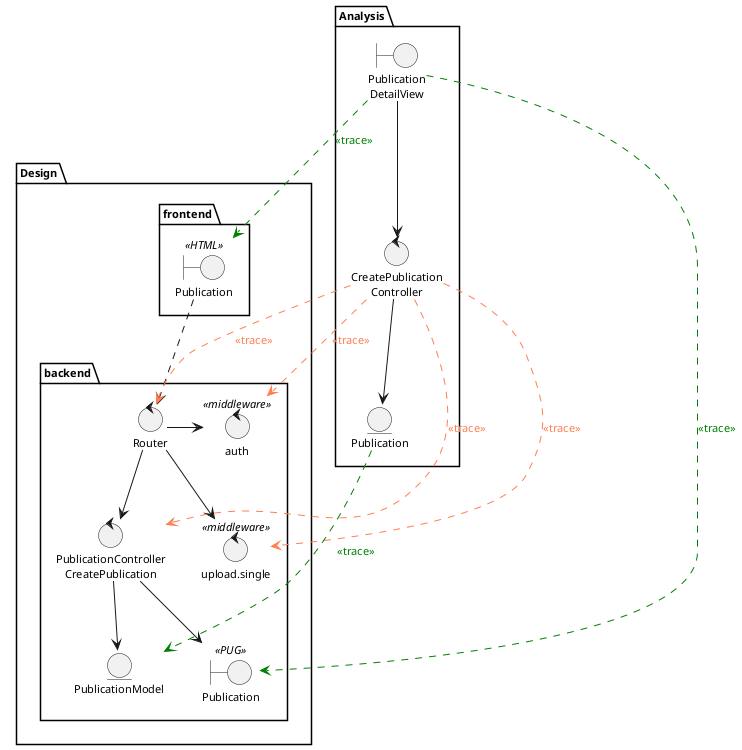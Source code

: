 @startuml
skinparam style strictuml
skinparam defaultTextAlignment center
skinparam defaultFontSize 11

package Analysis{
    boundary "Publication\nDetailView" as PublicationDetailViewAnalysis
    entity "Publication" as PublicationAnalysis
    control "CreatePublication\nController" as CreatePublicationControllerAnalysis
}

package Design{
    package backend {
        boundary "Publication" as PublicationDetailView << PUG >>
        control "PublicationController\nCreatePublication" as CreatePublicationController
        control Router
        control auth << middleware >>
        control "upload.single" as uploadSingle << middleware >>
        entity PublicationModel
    }
    package frontend {
        boundary "Publication" as PublicationHtml << HTML >>
    }
}

PublicationDetailViewAnalysis --> CreatePublicationControllerAnalysis
CreatePublicationControllerAnalysis --> PublicationAnalysis

PublicationHtml .d.> Router
Router -> auth
Router -d-> uploadSingle
Router -d-> CreatePublicationController
CreatePublicationController -d-> PublicationDetailView
CreatePublicationController -d-> PublicationModel

PublicationDetailViewAnalysis .[#green].> PublicationHtml : <font color=green><<trace>></font>
PublicationDetailViewAnalysis .[#green].> PublicationDetailView : <font color=green><<trace>></font>

CreatePublicationControllerAnalysis .[#coral].> Router : <font color=coral><<trace>></font>
CreatePublicationControllerAnalysis .[#coral].> CreatePublicationController : <font color=coral><<trace>></font>
CreatePublicationControllerAnalysis .[#coral].> auth : <font color=coral><<trace>></font>
CreatePublicationControllerAnalysis .[#coral].> uploadSingle : <font color=coral><<trace>></font>

PublicationAnalysis .[#green].> PublicationModel : <font color=green><<trace>></font>

@enduml